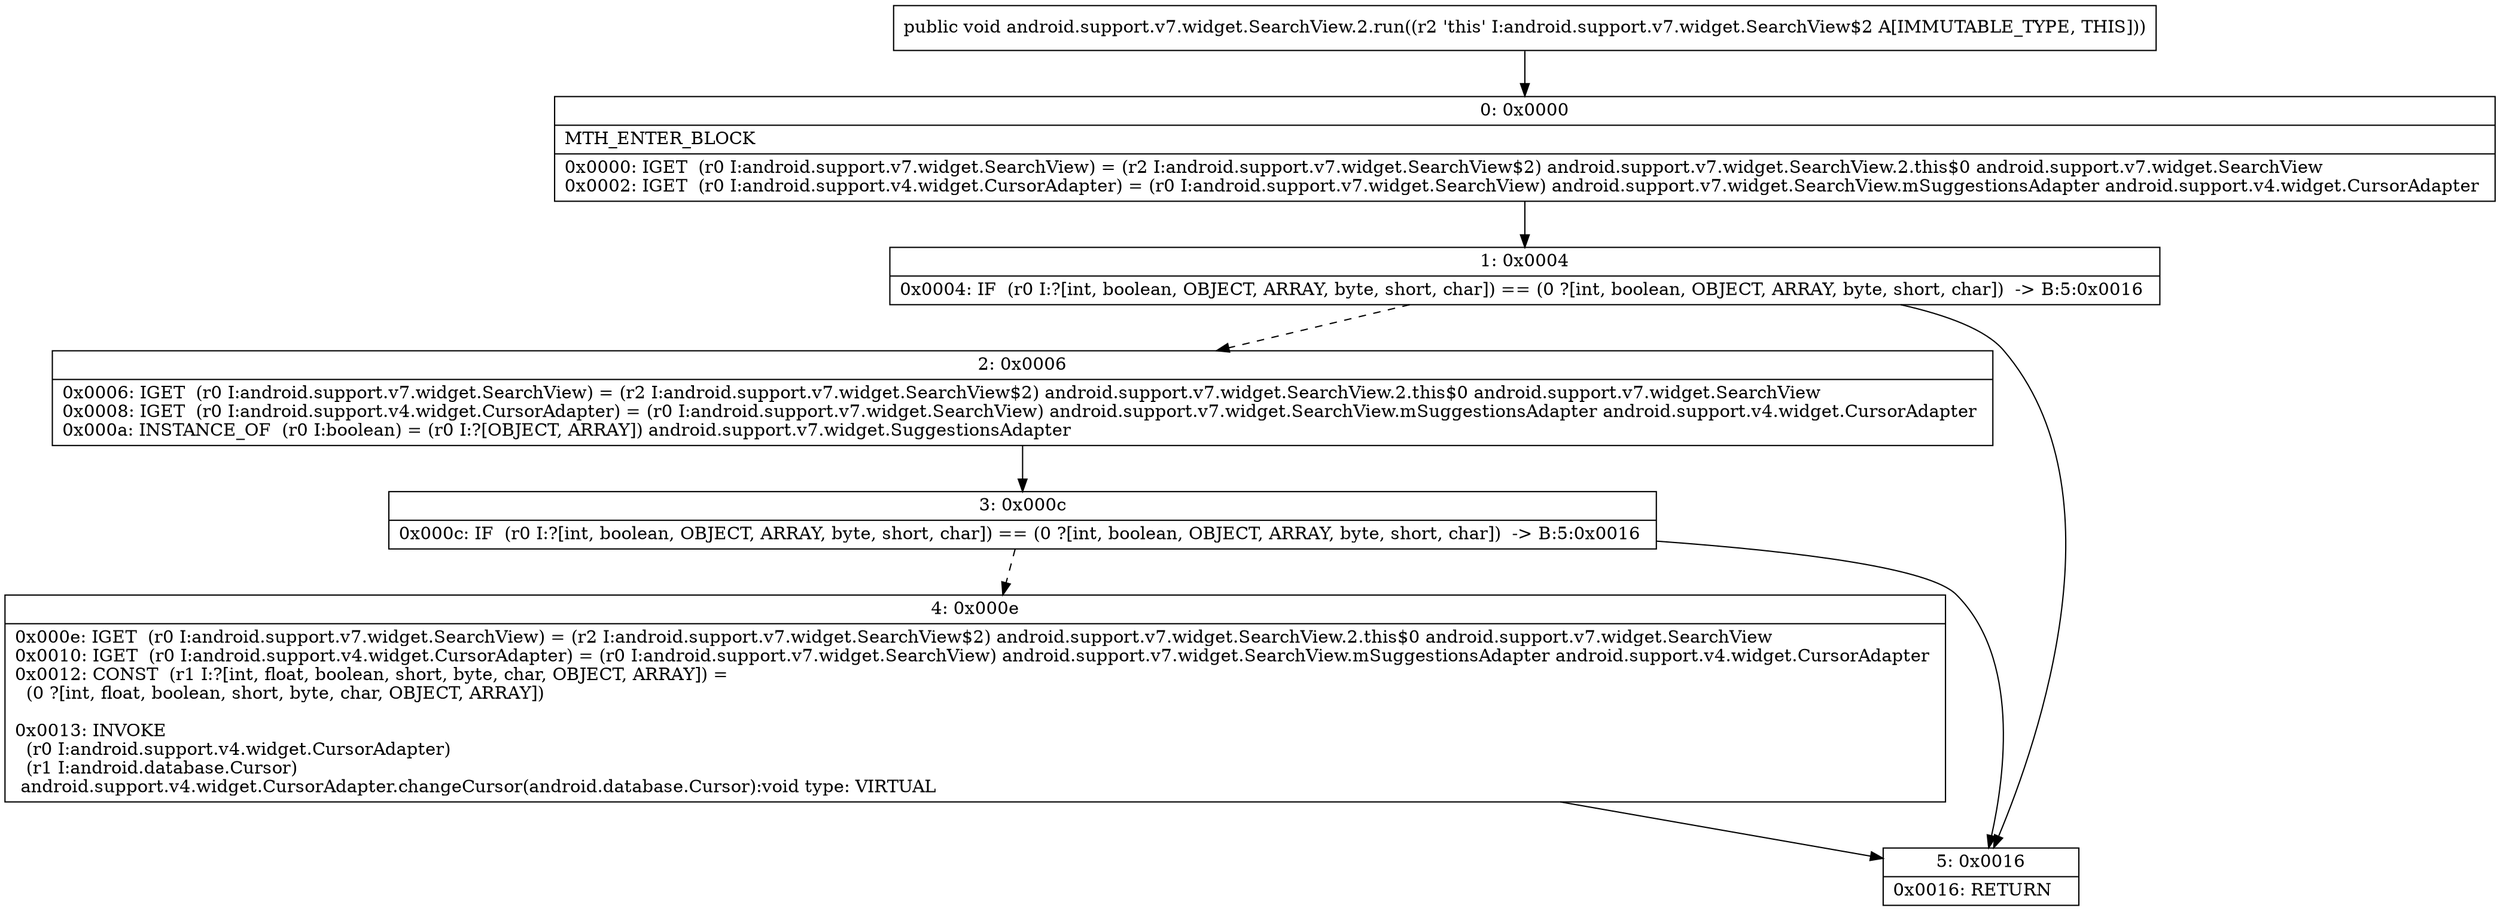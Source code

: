 digraph "CFG forandroid.support.v7.widget.SearchView.2.run()V" {
Node_0 [shape=record,label="{0\:\ 0x0000|MTH_ENTER_BLOCK\l|0x0000: IGET  (r0 I:android.support.v7.widget.SearchView) = (r2 I:android.support.v7.widget.SearchView$2) android.support.v7.widget.SearchView.2.this$0 android.support.v7.widget.SearchView \l0x0002: IGET  (r0 I:android.support.v4.widget.CursorAdapter) = (r0 I:android.support.v7.widget.SearchView) android.support.v7.widget.SearchView.mSuggestionsAdapter android.support.v4.widget.CursorAdapter \l}"];
Node_1 [shape=record,label="{1\:\ 0x0004|0x0004: IF  (r0 I:?[int, boolean, OBJECT, ARRAY, byte, short, char]) == (0 ?[int, boolean, OBJECT, ARRAY, byte, short, char])  \-\> B:5:0x0016 \l}"];
Node_2 [shape=record,label="{2\:\ 0x0006|0x0006: IGET  (r0 I:android.support.v7.widget.SearchView) = (r2 I:android.support.v7.widget.SearchView$2) android.support.v7.widget.SearchView.2.this$0 android.support.v7.widget.SearchView \l0x0008: IGET  (r0 I:android.support.v4.widget.CursorAdapter) = (r0 I:android.support.v7.widget.SearchView) android.support.v7.widget.SearchView.mSuggestionsAdapter android.support.v4.widget.CursorAdapter \l0x000a: INSTANCE_OF  (r0 I:boolean) = (r0 I:?[OBJECT, ARRAY]) android.support.v7.widget.SuggestionsAdapter \l}"];
Node_3 [shape=record,label="{3\:\ 0x000c|0x000c: IF  (r0 I:?[int, boolean, OBJECT, ARRAY, byte, short, char]) == (0 ?[int, boolean, OBJECT, ARRAY, byte, short, char])  \-\> B:5:0x0016 \l}"];
Node_4 [shape=record,label="{4\:\ 0x000e|0x000e: IGET  (r0 I:android.support.v7.widget.SearchView) = (r2 I:android.support.v7.widget.SearchView$2) android.support.v7.widget.SearchView.2.this$0 android.support.v7.widget.SearchView \l0x0010: IGET  (r0 I:android.support.v4.widget.CursorAdapter) = (r0 I:android.support.v7.widget.SearchView) android.support.v7.widget.SearchView.mSuggestionsAdapter android.support.v4.widget.CursorAdapter \l0x0012: CONST  (r1 I:?[int, float, boolean, short, byte, char, OBJECT, ARRAY]) = \l  (0 ?[int, float, boolean, short, byte, char, OBJECT, ARRAY])\l \l0x0013: INVOKE  \l  (r0 I:android.support.v4.widget.CursorAdapter)\l  (r1 I:android.database.Cursor)\l android.support.v4.widget.CursorAdapter.changeCursor(android.database.Cursor):void type: VIRTUAL \l}"];
Node_5 [shape=record,label="{5\:\ 0x0016|0x0016: RETURN   \l}"];
MethodNode[shape=record,label="{public void android.support.v7.widget.SearchView.2.run((r2 'this' I:android.support.v7.widget.SearchView$2 A[IMMUTABLE_TYPE, THIS])) }"];
MethodNode -> Node_0;
Node_0 -> Node_1;
Node_1 -> Node_2[style=dashed];
Node_1 -> Node_5;
Node_2 -> Node_3;
Node_3 -> Node_4[style=dashed];
Node_3 -> Node_5;
Node_4 -> Node_5;
}

